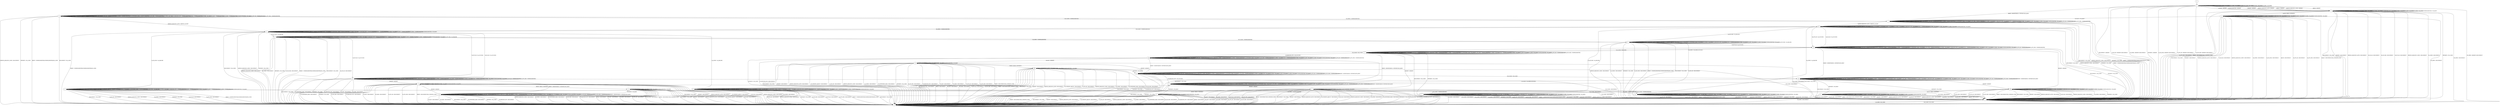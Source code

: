 digraph "" {
	graph ["Incoming time"=0.43311238288879395,
		"Outgoing time"=0.5642766952514648,
		Output="{'States': 32, 'Transitions': 683, 'Filename': '../results/ssh/OpenSSH-OpenSSH-cvc4-5.dot'}",
		Reference="{'States': 32, 'Transitions': 683, 'Filename': '../subjects/ssh/OpenSSH.dot'}",
		Solver=cvc4,
		Updated="{'States': 32, 'Transitions': 683, 'Filename': '../subjects/ssh/OpenSSH.dot'}",
		"f-measure"=1.0,
		precision=1.0,
		recall=1.0
	];
	a -> a	[key=0,
		label="DEBUG / NO_RESP"];
	a -> a	[key=1,
		label="CH_OPEN / CH_MAX"];
	a -> a	[key=2,
		label="IGNORE / NO_RESP"];
	a -> a	[key=3,
		label="UNIMPLEMENTED / NO_RESP"];
	a -> k	[key=0,
		label="CH_CLOSE / DISCONNECT"];
	a -> s	[key=0,
		label="KEX30 / KEX31+NEWKEYS"];
	a -> y	[key=0,
		label="DISCONNECT / NO_CONN"];
	a -> y	[key=1,
		label="KEXINIT / DISCONNECT"];
	a -> y	[key=2,
		label="SERVICE_REQUEST_AUTH / DISCONNECT"];
	a -> y	[key=3,
		label="CH_WINDOW_ADJUST / DISCONNECT"];
	a -> y	[key=4,
		label="UA_PK_OK / DISCONNECT"];
	a -> y	[key=5,
		label="SERVICE_REQUEST_CONN / DISCONNECT"];
	a -> y	[key=6,
		label="UA_NONE / DISCONNECT"];
	a -> y	[key=7,
		label="CH_EXTENDED_DATA / DISCONNECT"];
	a -> y	[key=8,
		label="NEWKEYS / NO_CONN"];
	a -> y	[key=9,
		label="UA_PK_NOK / DISCONNECT"];
	a -> y	[key=10,
		label="CH_REQUEST_PTY / DISCONNECT"];
	a -> y	[key=11,
		label="CH_EOF / DISCONNECT"];
	a -> y	[key=12,
		label="CH_DATA / DISCONNECT"];
	a -> y	[key=13,
		label="UA_PW_OK / DISCONNECT"];
	a -> y	[key=14,
		label="UA_PW_NOK / DISCONNECT"];
	a -> y	[key=15,
		label="REKEY / DISCONNECT|NO_CONN|NO_CONN"];
	b -> a	[key=0,
		label="KEXINIT / KEXINIT"];
	b -> b	[key=0,
		label="SERVICE_REQUEST_AUTH / UNIMPLEMENTED"];
	b -> b	[key=1,
		label="CH_WINDOW_ADJUST / NO_RESP"];
	b -> b	[key=2,
		label="DEBUG / NO_RESP"];
	b -> b	[key=3,
		label="UA_PK_OK / UNIMPLEMENTED"];
	b -> b	[key=4,
		label="SERVICE_REQUEST_CONN / UNIMPLEMENTED"];
	b -> b	[key=5,
		label="UA_NONE / UNIMPLEMENTED"];
	b -> b	[key=6,
		label="UA_PK_NOK / UNIMPLEMENTED"];
	b -> b	[key=7,
		label="CH_OPEN / CH_MAX"];
	b -> b	[key=8,
		label="KEX30 / UNIMPLEMENTED"];
	b -> b	[key=9,
		label="IGNORE / NO_RESP"];
	b -> b	[key=10,
		label="UNIMPLEMENTED / NO_RESP"];
	b -> b	[key=11,
		label="UA_PW_OK / UNIMPLEMENTED"];
	b -> b	[key=12,
		label="UA_PW_NOK / UNIMPLEMENTED"];
	b -> k	[key=0,
		label="CH_CLOSE / DISCONNECT"];
	b -> y	[key=0,
		label="DISCONNECT / NO_CONN"];
	b -> y	[key=1,
		label="CH_EXTENDED_DATA / DISCONNECT"];
	b -> y	[key=2,
		label="NEWKEYS / NO_CONN"];
	b -> y	[key=3,
		label="CH_REQUEST_PTY / DISCONNECT"];
	b -> y	[key=4,
		label="CH_EOF / DISCONNECT"];
	b -> y	[key=5,
		label="CH_DATA / DISCONNECT"];
	b -> cc	[key=0,
		label="REKEY / KEXINIT|KEX31+NEWKEYS|NO_RESP"];
	c -> c	[key=0,
		label="SERVICE_REQUEST_AUTH / UNIMPLEMENTED"];
	c -> c	[key=1,
		label="CH_WINDOW_ADJUST / NO_RESP"];
	c -> c	[key=2,
		label="DEBUG / NO_RESP"];
	c -> c	[key=3,
		label="UA_PK_OK / UNIMPLEMENTED"];
	c -> c	[key=4,
		label="SERVICE_REQUEST_CONN / UNIMPLEMENTED"];
	c -> c	[key=5,
		label="UA_NONE / UNIMPLEMENTED"];
	c -> c	[key=6,
		label="CH_EXTENDED_DATA / NO_RESP"];
	c -> c	[key=7,
		label="UA_PK_NOK / UNIMPLEMENTED"];
	c -> c	[key=8,
		label="CH_OPEN / CH_MAX"];
	c -> c	[key=9,
		label="KEX30 / UNIMPLEMENTED"];
	c -> c	[key=10,
		label="IGNORE / NO_RESP"];
	c -> c	[key=11,
		label="CH_EOF / NO_RESP"];
	c -> c	[key=12,
		label="CH_DATA / NO_RESP"];
	c -> c	[key=13,
		label="UNIMPLEMENTED / NO_RESP"];
	c -> c	[key=14,
		label="UA_PW_OK / UNIMPLEMENTED"];
	c -> c	[key=15,
		label="UA_PW_NOK / UNIMPLEMENTED"];
	c -> d	[key=0,
		label="CH_CLOSE / CH_CLOSE"];
	c -> g	[key=0,
		label="KEXINIT / KEXINIT"];
	c -> t	[key=0,
		label="REKEY / KEXINIT|KEX31+NEWKEYS|NO_RESP"];
	c -> y	[key=0,
		label="DISCONNECT / NO_CONN"];
	c -> y	[key=1,
		label="NEWKEYS / NO_CONN"];
	c -> aa	[key=0,
		label="CH_REQUEST_PTY / CH_SUCCESS"];
	d -> c	[key=0,
		label="CH_OPEN / CH_OPEN_SUCCESS"];
	d -> d	[key=0,
		label="SERVICE_REQUEST_AUTH / UNIMPLEMENTED"];
	d -> d	[key=1,
		label="CH_WINDOW_ADJUST / CH_NONE"];
	d -> d	[key=2,
		label="DEBUG / NO_RESP"];
	d -> d	[key=3,
		label="UA_PK_OK / UNIMPLEMENTED"];
	d -> d	[key=4,
		label="SERVICE_REQUEST_CONN / UNIMPLEMENTED"];
	d -> d	[key=5,
		label="UA_NONE / UNIMPLEMENTED"];
	d -> d	[key=6,
		label="CH_EXTENDED_DATA / CH_NONE"];
	d -> d	[key=7,
		label="UA_PK_NOK / UNIMPLEMENTED"];
	d -> d	[key=8,
		label="CH_CLOSE / CH_NONE"];
	d -> d	[key=9,
		label="CH_REQUEST_PTY / CH_NONE"];
	d -> d	[key=10,
		label="KEX30 / UNIMPLEMENTED"];
	d -> d	[key=11,
		label="IGNORE / NO_RESP"];
	d -> d	[key=12,
		label="CH_EOF / CH_NONE"];
	d -> d	[key=13,
		label="CH_DATA / CH_NONE"];
	d -> d	[key=14,
		label="UNIMPLEMENTED / NO_RESP"];
	d -> d	[key=15,
		label="UA_PW_OK / UNIMPLEMENTED"];
	d -> d	[key=16,
		label="UA_PW_NOK / UNIMPLEMENTED"];
	d -> k	[key=0,
		label="DISCONNECT / NO_CONN"];
	d -> k	[key=1,
		label="NEWKEYS / NO_CONN"];
	d -> m	[key=0,
		label="REKEY / KEXINIT|KEX31+NEWKEYS|NO_RESP"];
	d -> dd	[key=0,
		label="KEXINIT / KEXINIT"];
	e -> e	[key=0,
		label="CH_WINDOW_ADJUST / CH_NONE"];
	e -> e	[key=1,
		label="DEBUG / NO_RESP"];
	e -> e	[key=2,
		label="CH_EXTENDED_DATA / CH_NONE"];
	e -> e	[key=3,
		label="CH_CLOSE / CH_NONE"];
	e -> e	[key=4,
		label="CH_REQUEST_PTY / CH_NONE"];
	e -> e	[key=5,
		label="IGNORE / NO_RESP"];
	e -> e	[key=6,
		label="CH_EOF / CH_NONE"];
	e -> e	[key=7,
		label="CH_DATA / CH_NONE"];
	e -> e	[key=8,
		label="UNIMPLEMENTED / NO_RESP"];
	e -> j	[key=0,
		label="KEX30 / KEX31+NEWKEYS"];
	e -> k	[key=0,
		label="DISCONNECT / NO_CONN"];
	e -> k	[key=1,
		label="KEXINIT / DISCONNECT"];
	e -> k	[key=2,
		label="SERVICE_REQUEST_AUTH / DISCONNECT"];
	e -> k	[key=3,
		label="UA_PK_OK / DISCONNECT"];
	e -> k	[key=4,
		label="SERVICE_REQUEST_CONN / DISCONNECT"];
	e -> k	[key=5,
		label="UA_NONE / DISCONNECT"];
	e -> k	[key=6,
		label="NEWKEYS / NO_CONN"];
	e -> k	[key=7,
		label="UA_PK_NOK / DISCONNECT"];
	e -> k	[key=8,
		label="UA_PW_OK / DISCONNECT"];
	e -> k	[key=9,
		label="UA_PW_NOK / DISCONNECT"];
	e -> k	[key=10,
		label="REKEY / DISCONNECT|NO_CONN|NO_CONN"];
	e -> y	[key=0,
		label="CH_OPEN / DISCONNECT"];
	f -> e	[key=0,
		label="KEXINIT / KEXINIT"];
	f -> e	[key=1,
		label="SERVICE_REQUEST_AUTH / KEXINIT"];
	f -> e	[key=2,
		label="DEBUG / KEXINIT"];
	f -> e	[key=3,
		label="SERVICE_REQUEST_CONN / KEXINIT"];
	f -> e	[key=4,
		label="KEX30 / KEXINIT"];
	f -> e	[key=5,
		label="IGNORE / KEXINIT"];
	f -> e	[key=6,
		label="UNIMPLEMENTED / KEXINIT"];
	f -> f	[key=0,
		label="CH_WINDOW_ADJUST / CH_NONE"];
	f -> f	[key=1,
		label="CH_EXTENDED_DATA / CH_NONE"];
	f -> f	[key=2,
		label="CH_CLOSE / CH_NONE"];
	f -> f	[key=3,
		label="CH_REQUEST_PTY / CH_NONE"];
	f -> f	[key=4,
		label="CH_EOF / CH_NONE"];
	f -> f	[key=5,
		label="CH_DATA / CH_NONE"];
	f -> i	[key=0,
		label="REKEY / KEXINIT|KEX31+NEWKEYS|NO_RESP"];
	f -> k	[key=0,
		label="DISCONNECT / KEXINIT"];
	f -> k	[key=1,
		label="UA_PK_OK / KEXINIT+DISCONNECT"];
	f -> k	[key=2,
		label="UA_NONE / KEXINIT+DISCONNECT"];
	f -> k	[key=3,
		label="NEWKEYS / KEXINIT"];
	f -> k	[key=4,
		label="UA_PK_NOK / KEXINIT+DISCONNECT"];
	f -> k	[key=5,
		label="UA_PW_OK / KEXINIT+DISCONNECT"];
	f -> k	[key=6,
		label="UA_PW_NOK / KEXINIT+DISCONNECT"];
	f -> y	[key=0,
		label="CH_OPEN / KEXINIT+DISCONNECT"];
	g -> g	[key=0,
		label="DEBUG / NO_RESP"];
	g -> g	[key=1,
		label="CH_OPEN / CH_MAX"];
	g -> g	[key=2,
		label="IGNORE / NO_RESP"];
	g -> g	[key=3,
		label="UNIMPLEMENTED / NO_RESP"];
	g -> k	[key=0,
		label="CH_CLOSE / DISCONNECT"];
	g -> u	[key=0,
		label="KEX30 / KEX31+NEWKEYS"];
	g -> y	[key=0,
		label="DISCONNECT / NO_CONN"];
	g -> y	[key=1,
		label="KEXINIT / DISCONNECT"];
	g -> y	[key=2,
		label="SERVICE_REQUEST_AUTH / DISCONNECT"];
	g -> y	[key=3,
		label="CH_WINDOW_ADJUST / DISCONNECT"];
	g -> y	[key=4,
		label="UA_PK_OK / DISCONNECT"];
	g -> y	[key=5,
		label="SERVICE_REQUEST_CONN / DISCONNECT"];
	g -> y	[key=6,
		label="UA_NONE / DISCONNECT"];
	g -> y	[key=7,
		label="CH_EXTENDED_DATA / DISCONNECT"];
	g -> y	[key=8,
		label="NEWKEYS / NO_CONN"];
	g -> y	[key=9,
		label="UA_PK_NOK / DISCONNECT"];
	g -> y	[key=10,
		label="CH_REQUEST_PTY / DISCONNECT"];
	g -> y	[key=11,
		label="CH_EOF / DISCONNECT"];
	g -> y	[key=12,
		label="CH_DATA / DISCONNECT"];
	g -> y	[key=13,
		label="UA_PW_OK / DISCONNECT"];
	g -> y	[key=14,
		label="UA_PW_NOK / DISCONNECT"];
	g -> y	[key=15,
		label="REKEY / DISCONNECT|NO_CONN|NO_CONN"];
	h -> d	[key=0,
		label="UA_PW_OK / UA_SUCCESS"];
	h -> h	[key=0,
		label="KEXINIT / UNIMPLEMENTED"];
	h -> h	[key=1,
		label="SERVICE_REQUEST_AUTH / SERVICE_ACCEPT"];
	h -> h	[key=2,
		label="CH_WINDOW_ADJUST / CH_NONE"];
	h -> h	[key=3,
		label="DEBUG / NO_RESP"];
	h -> h	[key=4,
		label="CH_EXTENDED_DATA / CH_NONE"];
	h -> h	[key=5,
		label="CH_CLOSE / CH_NONE"];
	h -> h	[key=6,
		label="CH_REQUEST_PTY / CH_NONE"];
	h -> h	[key=7,
		label="KEX30 / UNIMPLEMENTED"];
	h -> h	[key=8,
		label="IGNORE / NO_RESP"];
	h -> h	[key=9,
		label="CH_EOF / CH_NONE"];
	h -> h	[key=10,
		label="CH_DATA / CH_NONE"];
	h -> h	[key=11,
		label="UNIMPLEMENTED / NO_RESP"];
	h -> h	[key=12,
		label="UA_PW_NOK / UA_FAILURE"];
	h -> k	[key=0,
		label="DISCONNECT / NO_CONN"];
	h -> k	[key=1,
		label="UA_PK_OK / DISCONNECT"];
	h -> k	[key=2,
		label="SERVICE_REQUEST_CONN / DISCONNECT"];
	h -> k	[key=3,
		label="UA_NONE / DISCONNECT"];
	h -> k	[key=4,
		label="NEWKEYS / NO_CONN"];
	h -> k	[key=5,
		label="UA_PK_NOK / DISCONNECT"];
	h -> k	[key=6,
		label="REKEY / UNIMPLEMENTED|UNIMPLEMENTED|NO_CONN"];
	h -> l	[key=0,
		label="CH_OPEN / UNIMPLEMENTED"];
	i -> i	[key=0,
		label="KEXINIT / UNIMPLEMENTED"];
	i -> i	[key=1,
		label="CH_WINDOW_ADJUST / CH_NONE"];
	i -> i	[key=2,
		label="DEBUG / NO_RESP"];
	i -> i	[key=3,
		label="UA_PK_OK / UNIMPLEMENTED"];
	i -> i	[key=4,
		label="UA_NONE / UNIMPLEMENTED"];
	i -> i	[key=5,
		label="CH_EXTENDED_DATA / CH_NONE"];
	i -> i	[key=6,
		label="UA_PK_NOK / UNIMPLEMENTED"];
	i -> i	[key=7,
		label="CH_CLOSE / CH_NONE"];
	i -> i	[key=8,
		label="CH_REQUEST_PTY / CH_NONE"];
	i -> i	[key=9,
		label="KEX30 / UNIMPLEMENTED"];
	i -> i	[key=10,
		label="IGNORE / NO_RESP"];
	i -> i	[key=11,
		label="CH_EOF / CH_NONE"];
	i -> i	[key=12,
		label="CH_DATA / CH_NONE"];
	i -> i	[key=13,
		label="UNIMPLEMENTED / NO_RESP"];
	i -> i	[key=14,
		label="UA_PW_OK / UNIMPLEMENTED"];
	i -> i	[key=15,
		label="UA_PW_NOK / UNIMPLEMENTED"];
	i -> k	[key=0,
		label="DISCONNECT / NO_CONN"];
	i -> k	[key=1,
		label="SERVICE_REQUEST_CONN / DISCONNECT"];
	i -> k	[key=2,
		label="NEWKEYS / NO_CONN"];
	i -> k	[key=3,
		label="REKEY / UNIMPLEMENTED|UNIMPLEMENTED|NO_CONN"];
	i -> n	[key=0,
		label="CH_OPEN / UNIMPLEMENTED"];
	i -> ee	[key=0,
		label="SERVICE_REQUEST_AUTH / SERVICE_ACCEPT"];
	j -> i	[key=0,
		label="NEWKEYS / NO_RESP"];
	j -> j	[key=0,
		label="CH_WINDOW_ADJUST / CH_NONE"];
	j -> j	[key=1,
		label="DEBUG / NO_RESP"];
	j -> j	[key=2,
		label="CH_EXTENDED_DATA / CH_NONE"];
	j -> j	[key=3,
		label="CH_CLOSE / CH_NONE"];
	j -> j	[key=4,
		label="CH_REQUEST_PTY / CH_NONE"];
	j -> j	[key=5,
		label="IGNORE / NO_RESP"];
	j -> j	[key=6,
		label="CH_EOF / CH_NONE"];
	j -> j	[key=7,
		label="CH_DATA / CH_NONE"];
	j -> j	[key=8,
		label="UNIMPLEMENTED / NO_RESP"];
	j -> k	[key=0,
		label="DISCONNECT / NO_CONN"];
	j -> k	[key=1,
		label="KEXINIT / DISCONNECT"];
	j -> k	[key=2,
		label="SERVICE_REQUEST_AUTH / DISCONNECT"];
	j -> k	[key=3,
		label="UA_PK_OK / DISCONNECT"];
	j -> k	[key=4,
		label="SERVICE_REQUEST_CONN / DISCONNECT"];
	j -> k	[key=5,
		label="UA_NONE / DISCONNECT"];
	j -> k	[key=6,
		label="UA_PK_NOK / DISCONNECT"];
	j -> k	[key=7,
		label="KEX30 / DISCONNECT"];
	j -> k	[key=8,
		label="UA_PW_OK / DISCONNECT"];
	j -> k	[key=9,
		label="UA_PW_NOK / DISCONNECT"];
	j -> k	[key=10,
		label="REKEY / DISCONNECT|NO_CONN|NO_CONN"];
	j -> y	[key=0,
		label="CH_OPEN / DISCONNECT"];
	k -> k	[key=0,
		label="DISCONNECT / NO_CONN"];
	k -> k	[key=1,
		label="KEXINIT / NO_CONN"];
	k -> k	[key=2,
		label="SERVICE_REQUEST_AUTH / NO_CONN"];
	k -> k	[key=3,
		label="CH_WINDOW_ADJUST / CH_NONE"];
	k -> k	[key=4,
		label="DEBUG / NO_CONN"];
	k -> k	[key=5,
		label="UA_PK_OK / NO_CONN"];
	k -> k	[key=6,
		label="SERVICE_REQUEST_CONN / NO_CONN"];
	k -> k	[key=7,
		label="UA_NONE / NO_CONN"];
	k -> k	[key=8,
		label="CH_EXTENDED_DATA / CH_NONE"];
	k -> k	[key=9,
		label="NEWKEYS / NO_CONN"];
	k -> k	[key=10,
		label="UA_PK_NOK / NO_CONN"];
	k -> k	[key=11,
		label="CH_CLOSE / CH_NONE"];
	k -> k	[key=12,
		label="CH_REQUEST_PTY / CH_NONE"];
	k -> k	[key=13,
		label="KEX30 / NO_CONN"];
	k -> k	[key=14,
		label="IGNORE / NO_CONN"];
	k -> k	[key=15,
		label="CH_EOF / CH_NONE"];
	k -> k	[key=16,
		label="CH_DATA / CH_NONE"];
	k -> k	[key=17,
		label="UNIMPLEMENTED / NO_CONN"];
	k -> k	[key=18,
		label="UA_PW_OK / NO_CONN"];
	k -> k	[key=19,
		label="UA_PW_NOK / NO_CONN"];
	k -> k	[key=20,
		label="REKEY / NO_CONN|NO_CONN|NO_CONN"];
	k -> y	[key=0,
		label="CH_OPEN / NO_CONN"];
	l -> b	[key=0,
		label="UA_PW_OK / UA_SUCCESS"];
	l -> h	[key=0,
		label="CH_CLOSE / UNIMPLEMENTED"];
	l -> l	[key=0,
		label="KEXINIT / UNIMPLEMENTED"];
	l -> l	[key=1,
		label="SERVICE_REQUEST_AUTH / SERVICE_ACCEPT"];
	l -> l	[key=2,
		label="CH_WINDOW_ADJUST / UNIMPLEMENTED"];
	l -> l	[key=3,
		label="DEBUG / NO_RESP"];
	l -> l	[key=4,
		label="CH_EXTENDED_DATA / UNIMPLEMENTED"];
	l -> l	[key=5,
		label="CH_OPEN / CH_MAX"];
	l -> l	[key=6,
		label="CH_REQUEST_PTY / UNIMPLEMENTED"];
	l -> l	[key=7,
		label="KEX30 / UNIMPLEMENTED"];
	l -> l	[key=8,
		label="IGNORE / NO_RESP"];
	l -> l	[key=9,
		label="CH_EOF / UNIMPLEMENTED"];
	l -> l	[key=10,
		label="CH_DATA / UNIMPLEMENTED"];
	l -> l	[key=11,
		label="UNIMPLEMENTED / NO_RESP"];
	l -> l	[key=12,
		label="UA_PW_NOK / UA_FAILURE"];
	l -> y	[key=0,
		label="DISCONNECT / NO_CONN"];
	l -> y	[key=1,
		label="UA_PK_OK / DISCONNECT"];
	l -> y	[key=2,
		label="SERVICE_REQUEST_CONN / DISCONNECT"];
	l -> y	[key=3,
		label="UA_NONE / DISCONNECT"];
	l -> y	[key=4,
		label="NEWKEYS / NO_CONN"];
	l -> y	[key=5,
		label="UA_PK_NOK / DISCONNECT"];
	l -> y	[key=6,
		label="REKEY / UNIMPLEMENTED|UNIMPLEMENTED|NO_CONN"];
	m -> k	[key=0,
		label="DISCONNECT / NO_CONN"];
	m -> k	[key=1,
		label="NEWKEYS / NO_CONN"];
	m -> m	[key=0,
		label="SERVICE_REQUEST_AUTH / NO_RESP"];
	m -> m	[key=1,
		label="CH_WINDOW_ADJUST / CH_NONE"];
	m -> m	[key=2,
		label="DEBUG / NO_RESP"];
	m -> m	[key=3,
		label="UA_PK_OK / UNIMPLEMENTED"];
	m -> m	[key=4,
		label="SERVICE_REQUEST_CONN / NO_RESP"];
	m -> m	[key=5,
		label="UA_NONE / UNIMPLEMENTED"];
	m -> m	[key=6,
		label="CH_EXTENDED_DATA / CH_NONE"];
	m -> m	[key=7,
		label="UA_PK_NOK / UNIMPLEMENTED"];
	m -> m	[key=8,
		label="CH_CLOSE / CH_NONE"];
	m -> m	[key=9,
		label="CH_REQUEST_PTY / CH_NONE"];
	m -> m	[key=10,
		label="KEX30 / NO_RESP"];
	m -> m	[key=11,
		label="IGNORE / NO_RESP"];
	m -> m	[key=12,
		label="CH_EOF / CH_NONE"];
	m -> m	[key=13,
		label="CH_DATA / CH_NONE"];
	m -> m	[key=14,
		label="UNIMPLEMENTED / NO_RESP"];
	m -> m	[key=15,
		label="UA_PW_OK / UNIMPLEMENTED"];
	m -> m	[key=16,
		label="UA_PW_NOK / UNIMPLEMENTED"];
	m -> m	[key=17,
		label="REKEY / KEXINIT|KEX31+NEWKEYS|NO_RESP"];
	m -> t	[key=0,
		label="CH_OPEN / CH_OPEN_SUCCESS"];
	m -> dd	[key=0,
		label="KEXINIT / KEXINIT"];
	n -> i	[key=0,
		label="CH_CLOSE / UNIMPLEMENTED"];
	n -> n	[key=0,
		label="KEXINIT / UNIMPLEMENTED"];
	n -> n	[key=1,
		label="CH_WINDOW_ADJUST / UNIMPLEMENTED"];
	n -> n	[key=2,
		label="DEBUG / NO_RESP"];
	n -> n	[key=3,
		label="UA_PK_OK / UNIMPLEMENTED"];
	n -> n	[key=4,
		label="UA_NONE / UNIMPLEMENTED"];
	n -> n	[key=5,
		label="CH_EXTENDED_DATA / UNIMPLEMENTED"];
	n -> n	[key=6,
		label="UA_PK_NOK / UNIMPLEMENTED"];
	n -> n	[key=7,
		label="CH_OPEN / CH_MAX"];
	n -> n	[key=8,
		label="CH_REQUEST_PTY / UNIMPLEMENTED"];
	n -> n	[key=9,
		label="KEX30 / UNIMPLEMENTED"];
	n -> n	[key=10,
		label="IGNORE / NO_RESP"];
	n -> n	[key=11,
		label="CH_EOF / UNIMPLEMENTED"];
	n -> n	[key=12,
		label="CH_DATA / UNIMPLEMENTED"];
	n -> n	[key=13,
		label="UNIMPLEMENTED / NO_RESP"];
	n -> n	[key=14,
		label="UA_PW_OK / UNIMPLEMENTED"];
	n -> n	[key=15,
		label="UA_PW_NOK / UNIMPLEMENTED"];
	n -> v	[key=0,
		label="SERVICE_REQUEST_AUTH / SERVICE_ACCEPT"];
	n -> y	[key=0,
		label="DISCONNECT / NO_CONN"];
	n -> y	[key=1,
		label="SERVICE_REQUEST_CONN / DISCONNECT"];
	n -> y	[key=2,
		label="NEWKEYS / NO_CONN"];
	n -> y	[key=3,
		label="REKEY / UNIMPLEMENTED|UNIMPLEMENTED|NO_CONN"];
	o -> k	[key=0,
		label="DISCONNECT / NO_CONN"];
	o -> k	[key=1,
		label="KEXINIT / DISCONNECT"];
	o -> k	[key=2,
		label="SERVICE_REQUEST_AUTH / DISCONNECT"];
	o -> k	[key=3,
		label="UA_PK_OK / DISCONNECT"];
	o -> k	[key=4,
		label="SERVICE_REQUEST_CONN / DISCONNECT"];
	o -> k	[key=5,
		label="UA_NONE / DISCONNECT"];
	o -> k	[key=6,
		label="UA_PK_NOK / DISCONNECT"];
	o -> k	[key=7,
		label="KEX30 / DISCONNECT"];
	o -> k	[key=8,
		label="UA_PW_OK / DISCONNECT"];
	o -> k	[key=9,
		label="UA_PW_NOK / DISCONNECT"];
	o -> k	[key=10,
		label="REKEY / DISCONNECT|NO_CONN|NO_CONN"];
	o -> m	[key=0,
		label="NEWKEYS / NO_RESP"];
	o -> o	[key=0,
		label="CH_WINDOW_ADJUST / CH_NONE"];
	o -> o	[key=1,
		label="DEBUG / NO_RESP"];
	o -> o	[key=2,
		label="CH_EXTENDED_DATA / CH_NONE"];
	o -> o	[key=3,
		label="CH_CLOSE / CH_NONE"];
	o -> o	[key=4,
		label="CH_REQUEST_PTY / CH_NONE"];
	o -> o	[key=5,
		label="IGNORE / NO_RESP"];
	o -> o	[key=6,
		label="CH_EOF / CH_NONE"];
	o -> o	[key=7,
		label="CH_DATA / CH_NONE"];
	o -> o	[key=8,
		label="UNIMPLEMENTED / NO_RESP"];
	o -> y	[key=0,
		label="CH_OPEN / DISCONNECT"];
	p -> k	[key=0,
		label="DISCONNECT / NO_CONN"];
	p -> k	[key=1,
		label="UA_PK_OK / DISCONNECT"];
	p -> k	[key=2,
		label="SERVICE_REQUEST_CONN / DISCONNECT"];
	p -> k	[key=3,
		label="NEWKEYS / NO_CONN"];
	p -> k	[key=4,
		label="UA_PK_NOK / DISCONNECT"];
	p -> k	[key=5,
		label="UA_PW_OK / DISCONNECT"];
	p -> k	[key=6,
		label="UA_PW_NOK / DISCONNECT"];
	p -> k	[key=7,
		label="REKEY / UNIMPLEMENTED|UNIMPLEMENTED|NO_CONN"];
	p -> p	[key=0,
		label="KEXINIT / UNIMPLEMENTED"];
	p -> p	[key=1,
		label="SERVICE_REQUEST_AUTH / SERVICE_ACCEPT"];
	p -> p	[key=2,
		label="CH_WINDOW_ADJUST / CH_NONE"];
	p -> p	[key=3,
		label="DEBUG / NO_RESP"];
	p -> p	[key=4,
		label="UA_NONE / UA_FAILURE"];
	p -> p	[key=5,
		label="CH_EXTENDED_DATA / CH_NONE"];
	p -> p	[key=6,
		label="CH_CLOSE / CH_NONE"];
	p -> p	[key=7,
		label="CH_REQUEST_PTY / CH_NONE"];
	p -> p	[key=8,
		label="KEX30 / UNIMPLEMENTED"];
	p -> p	[key=9,
		label="IGNORE / NO_RESP"];
	p -> p	[key=10,
		label="CH_EOF / CH_NONE"];
	p -> p	[key=11,
		label="CH_DATA / CH_NONE"];
	p -> p	[key=12,
		label="UNIMPLEMENTED / NO_RESP"];
	p -> ff	[key=0,
		label="CH_OPEN / UNIMPLEMENTED"];
	q -> m	[key=0,
		label="CH_CLOSE / CH_CLOSE"];
	q -> q	[key=0,
		label="SERVICE_REQUEST_AUTH / NO_RESP"];
	q -> q	[key=1,
		label="CH_WINDOW_ADJUST / NO_RESP"];
	q -> q	[key=2,
		label="DEBUG / NO_RESP"];
	q -> q	[key=3,
		label="UA_PK_OK / UNIMPLEMENTED"];
	q -> q	[key=4,
		label="SERVICE_REQUEST_CONN / NO_RESP"];
	q -> q	[key=5,
		label="UA_NONE / UNIMPLEMENTED"];
	q -> q	[key=6,
		label="CH_EXTENDED_DATA / NO_RESP"];
	q -> q	[key=7,
		label="UA_PK_NOK / UNIMPLEMENTED"];
	q -> q	[key=8,
		label="CH_OPEN / CH_MAX"];
	q -> q	[key=9,
		label="KEX30 / NO_RESP"];
	q -> q	[key=10,
		label="IGNORE / NO_RESP"];
	q -> q	[key=11,
		label="CH_EOF / NO_RESP"];
	q -> q	[key=12,
		label="CH_DATA / NO_RESP"];
	q -> q	[key=13,
		label="UNIMPLEMENTED / NO_RESP"];
	q -> q	[key=14,
		label="UA_PW_OK / UNIMPLEMENTED"];
	q -> q	[key=15,
		label="UA_PW_NOK / UNIMPLEMENTED"];
	q -> q	[key=16,
		label="REKEY / KEXINIT|KEX31+NEWKEYS|NO_RESP"];
	q -> w	[key=0,
		label="KEXINIT / KEXINIT"];
	q -> y	[key=0,
		label="DISCONNECT / NO_CONN"];
	q -> y	[key=1,
		label="NEWKEYS / NO_CONN"];
	q -> y	[key=2,
		label="CH_REQUEST_PTY / DISCONNECT"];
	r -> r	[key=0,
		label="KEXINIT / UNIMPLEMENTED"];
	r -> r	[key=1,
		label="SERVICE_REQUEST_AUTH / SERVICE_ACCEPT"];
	r -> r	[key=2,
		label="CH_WINDOW_ADJUST / UNIMPLEMENTED"];
	r -> r	[key=3,
		label="DEBUG / NO_RESP"];
	r -> r	[key=4,
		label="CH_EXTENDED_DATA / UNIMPLEMENTED"];
	r -> r	[key=5,
		label="UA_PK_NOK / UA_FAILURE"];
	r -> r	[key=6,
		label="CH_OPEN / CH_MAX"];
	r -> r	[key=7,
		label="CH_REQUEST_PTY / UNIMPLEMENTED"];
	r -> r	[key=8,
		label="KEX30 / UNIMPLEMENTED"];
	r -> r	[key=9,
		label="IGNORE / NO_RESP"];
	r -> r	[key=10,
		label="CH_EOF / UNIMPLEMENTED"];
	r -> r	[key=11,
		label="CH_DATA / UNIMPLEMENTED"];
	r -> r	[key=12,
		label="UNIMPLEMENTED / NO_RESP"];
	r -> y	[key=0,
		label="DISCONNECT / NO_CONN"];
	r -> y	[key=1,
		label="UA_PK_OK / DISCONNECT"];
	r -> y	[key=2,
		label="SERVICE_REQUEST_CONN / DISCONNECT"];
	r -> y	[key=3,
		label="UA_NONE / DISCONNECT"];
	r -> y	[key=4,
		label="NEWKEYS / NO_CONN"];
	r -> y	[key=5,
		label="UA_PW_OK / DISCONNECT"];
	r -> y	[key=6,
		label="UA_PW_NOK / DISCONNECT"];
	r -> y	[key=7,
		label="REKEY / UNIMPLEMENTED|UNIMPLEMENTED|NO_CONN"];
	r -> z	[key=0,
		label="CH_CLOSE / UNIMPLEMENTED"];
	s -> k	[key=0,
		label="CH_CLOSE / DISCONNECT"];
	s -> s	[key=0,
		label="DEBUG / NO_RESP"];
	s -> s	[key=1,
		label="CH_OPEN / CH_MAX"];
	s -> s	[key=2,
		label="IGNORE / NO_RESP"];
	s -> s	[key=3,
		label="UNIMPLEMENTED / NO_RESP"];
	s -> y	[key=0,
		label="DISCONNECT / NO_CONN"];
	s -> y	[key=1,
		label="KEXINIT / DISCONNECT"];
	s -> y	[key=2,
		label="SERVICE_REQUEST_AUTH / DISCONNECT"];
	s -> y	[key=3,
		label="CH_WINDOW_ADJUST / DISCONNECT"];
	s -> y	[key=4,
		label="UA_PK_OK / DISCONNECT"];
	s -> y	[key=5,
		label="SERVICE_REQUEST_CONN / DISCONNECT"];
	s -> y	[key=6,
		label="UA_NONE / DISCONNECT"];
	s -> y	[key=7,
		label="CH_EXTENDED_DATA / DISCONNECT"];
	s -> y	[key=8,
		label="UA_PK_NOK / DISCONNECT"];
	s -> y	[key=9,
		label="CH_REQUEST_PTY / DISCONNECT"];
	s -> y	[key=10,
		label="KEX30 / DISCONNECT"];
	s -> y	[key=11,
		label="CH_EOF / DISCONNECT"];
	s -> y	[key=12,
		label="CH_DATA / DISCONNECT"];
	s -> y	[key=13,
		label="UA_PW_OK / DISCONNECT"];
	s -> y	[key=14,
		label="UA_PW_NOK / DISCONNECT"];
	s -> y	[key=15,
		label="REKEY / DISCONNECT|NO_CONN|NO_CONN"];
	s -> cc	[key=0,
		label="NEWKEYS / NO_RESP"];
	t -> g	[key=0,
		label="KEXINIT / KEXINIT"];
	t -> m	[key=0,
		label="CH_CLOSE / CH_CLOSE"];
	t -> q	[key=0,
		label="CH_REQUEST_PTY / CH_SUCCESS"];
	t -> t	[key=0,
		label="SERVICE_REQUEST_AUTH / NO_RESP"];
	t -> t	[key=1,
		label="CH_WINDOW_ADJUST / NO_RESP"];
	t -> t	[key=2,
		label="DEBUG / NO_RESP"];
	t -> t	[key=3,
		label="UA_PK_OK / UNIMPLEMENTED"];
	t -> t	[key=4,
		label="SERVICE_REQUEST_CONN / NO_RESP"];
	t -> t	[key=5,
		label="UA_NONE / UNIMPLEMENTED"];
	t -> t	[key=6,
		label="CH_EXTENDED_DATA / NO_RESP"];
	t -> t	[key=7,
		label="UA_PK_NOK / UNIMPLEMENTED"];
	t -> t	[key=8,
		label="CH_OPEN / CH_MAX"];
	t -> t	[key=9,
		label="KEX30 / NO_RESP"];
	t -> t	[key=10,
		label="IGNORE / NO_RESP"];
	t -> t	[key=11,
		label="CH_EOF / NO_RESP"];
	t -> t	[key=12,
		label="CH_DATA / NO_RESP"];
	t -> t	[key=13,
		label="UNIMPLEMENTED / NO_RESP"];
	t -> t	[key=14,
		label="UA_PW_OK / UNIMPLEMENTED"];
	t -> t	[key=15,
		label="UA_PW_NOK / UNIMPLEMENTED"];
	t -> t	[key=16,
		label="REKEY / KEXINIT|KEX31+NEWKEYS|NO_RESP"];
	t -> y	[key=0,
		label="DISCONNECT / NO_CONN"];
	t -> y	[key=1,
		label="NEWKEYS / NO_CONN"];
	u -> k	[key=0,
		label="CH_CLOSE / DISCONNECT"];
	u -> t	[key=0,
		label="NEWKEYS / NO_RESP"];
	u -> u	[key=0,
		label="DEBUG / NO_RESP"];
	u -> u	[key=1,
		label="CH_OPEN / CH_MAX"];
	u -> u	[key=2,
		label="IGNORE / NO_RESP"];
	u -> u	[key=3,
		label="UNIMPLEMENTED / NO_RESP"];
	u -> y	[key=0,
		label="DISCONNECT / NO_CONN"];
	u -> y	[key=1,
		label="KEXINIT / DISCONNECT"];
	u -> y	[key=2,
		label="SERVICE_REQUEST_AUTH / DISCONNECT"];
	u -> y	[key=3,
		label="CH_WINDOW_ADJUST / DISCONNECT"];
	u -> y	[key=4,
		label="UA_PK_OK / DISCONNECT"];
	u -> y	[key=5,
		label="SERVICE_REQUEST_CONN / DISCONNECT"];
	u -> y	[key=6,
		label="UA_NONE / DISCONNECT"];
	u -> y	[key=7,
		label="CH_EXTENDED_DATA / DISCONNECT"];
	u -> y	[key=8,
		label="UA_PK_NOK / DISCONNECT"];
	u -> y	[key=9,
		label="CH_REQUEST_PTY / DISCONNECT"];
	u -> y	[key=10,
		label="KEX30 / DISCONNECT"];
	u -> y	[key=11,
		label="CH_EOF / DISCONNECT"];
	u -> y	[key=12,
		label="CH_DATA / DISCONNECT"];
	u -> y	[key=13,
		label="UA_PW_OK / DISCONNECT"];
	u -> y	[key=14,
		label="UA_PW_NOK / DISCONNECT"];
	u -> y	[key=15,
		label="REKEY / DISCONNECT|NO_CONN|NO_CONN"];
	v -> b	[key=0,
		label="UA_PK_OK / UA_SUCCESS"];
	v -> b	[key=1,
		label="UA_PW_OK / UA_SUCCESS"];
	v -> l	[key=0,
		label="UA_PW_NOK / UA_FAILURE"];
	v -> r	[key=0,
		label="UA_PK_NOK / UA_FAILURE"];
	v -> v	[key=0,
		label="KEXINIT / UNIMPLEMENTED"];
	v -> v	[key=1,
		label="SERVICE_REQUEST_AUTH / SERVICE_ACCEPT"];
	v -> v	[key=2,
		label="CH_WINDOW_ADJUST / UNIMPLEMENTED"];
	v -> v	[key=3,
		label="DEBUG / NO_RESP"];
	v -> v	[key=4,
		label="CH_EXTENDED_DATA / UNIMPLEMENTED"];
	v -> v	[key=5,
		label="CH_OPEN / CH_MAX"];
	v -> v	[key=6,
		label="CH_REQUEST_PTY / UNIMPLEMENTED"];
	v -> v	[key=7,
		label="KEX30 / UNIMPLEMENTED"];
	v -> v	[key=8,
		label="IGNORE / NO_RESP"];
	v -> v	[key=9,
		label="CH_EOF / UNIMPLEMENTED"];
	v -> v	[key=10,
		label="CH_DATA / UNIMPLEMENTED"];
	v -> v	[key=11,
		label="UNIMPLEMENTED / NO_RESP"];
	v -> y	[key=0,
		label="DISCONNECT / NO_CONN"];
	v -> y	[key=1,
		label="SERVICE_REQUEST_CONN / DISCONNECT"];
	v -> y	[key=2,
		label="NEWKEYS / NO_CONN"];
	v -> y	[key=3,
		label="REKEY / UNIMPLEMENTED|UNIMPLEMENTED|NO_CONN"];
	v -> ee	[key=0,
		label="CH_CLOSE / UNIMPLEMENTED"];
	v -> ff	[key=0,
		label="UA_NONE / UA_FAILURE"];
	w -> k	[key=0,
		label="CH_CLOSE / DISCONNECT"];
	w -> w	[key=0,
		label="DEBUG / NO_RESP"];
	w -> w	[key=1,
		label="CH_OPEN / CH_MAX"];
	w -> w	[key=2,
		label="IGNORE / NO_RESP"];
	w -> w	[key=3,
		label="UNIMPLEMENTED / NO_RESP"];
	w -> y	[key=0,
		label="DISCONNECT / NO_CONN"];
	w -> y	[key=1,
		label="KEXINIT / DISCONNECT"];
	w -> y	[key=2,
		label="SERVICE_REQUEST_AUTH / DISCONNECT"];
	w -> y	[key=3,
		label="CH_WINDOW_ADJUST / DISCONNECT"];
	w -> y	[key=4,
		label="UA_PK_OK / DISCONNECT"];
	w -> y	[key=5,
		label="SERVICE_REQUEST_CONN / DISCONNECT"];
	w -> y	[key=6,
		label="UA_NONE / DISCONNECT"];
	w -> y	[key=7,
		label="CH_EXTENDED_DATA / DISCONNECT"];
	w -> y	[key=8,
		label="NEWKEYS / NO_CONN"];
	w -> y	[key=9,
		label="UA_PK_NOK / DISCONNECT"];
	w -> y	[key=10,
		label="CH_REQUEST_PTY / DISCONNECT"];
	w -> y	[key=11,
		label="CH_EOF / DISCONNECT"];
	w -> y	[key=12,
		label="CH_DATA / DISCONNECT"];
	w -> y	[key=13,
		label="UA_PW_OK / DISCONNECT"];
	w -> y	[key=14,
		label="UA_PW_NOK / DISCONNECT"];
	w -> y	[key=15,
		label="REKEY / DISCONNECT|NO_CONN|NO_CONN"];
	w -> bb	[key=0,
		label="KEX30 / KEX31+NEWKEYS"];
	x -> f	[key=0];
	y -> k	[key=0,
		label="CH_CLOSE / NO_CONN"];
	y -> y	[key=0,
		label="DISCONNECT / NO_CONN"];
	y -> y	[key=1,
		label="KEXINIT / NO_CONN"];
	y -> y	[key=2,
		label="SERVICE_REQUEST_AUTH / NO_CONN"];
	y -> y	[key=3,
		label="CH_WINDOW_ADJUST / NO_CONN"];
	y -> y	[key=4,
		label="DEBUG / NO_CONN"];
	y -> y	[key=5,
		label="UA_PK_OK / NO_CONN"];
	y -> y	[key=6,
		label="SERVICE_REQUEST_CONN / NO_CONN"];
	y -> y	[key=7,
		label="UA_NONE / NO_CONN"];
	y -> y	[key=8,
		label="CH_EXTENDED_DATA / NO_CONN"];
	y -> y	[key=9,
		label="NEWKEYS / NO_CONN"];
	y -> y	[key=10,
		label="UA_PK_NOK / NO_CONN"];
	y -> y	[key=11,
		label="CH_OPEN / CH_MAX"];
	y -> y	[key=12,
		label="CH_REQUEST_PTY / NO_CONN"];
	y -> y	[key=13,
		label="KEX30 / NO_CONN"];
	y -> y	[key=14,
		label="IGNORE / NO_CONN"];
	y -> y	[key=15,
		label="CH_EOF / NO_CONN"];
	y -> y	[key=16,
		label="CH_DATA / NO_CONN"];
	y -> y	[key=17,
		label="UNIMPLEMENTED / NO_CONN"];
	y -> y	[key=18,
		label="UA_PW_OK / NO_CONN"];
	y -> y	[key=19,
		label="UA_PW_NOK / NO_CONN"];
	y -> y	[key=20,
		label="REKEY / NO_CONN|NO_CONN|NO_CONN"];
	z -> k	[key=0,
		label="DISCONNECT / NO_CONN"];
	z -> k	[key=1,
		label="UA_PK_OK / DISCONNECT"];
	z -> k	[key=2,
		label="SERVICE_REQUEST_CONN / DISCONNECT"];
	z -> k	[key=3,
		label="UA_NONE / DISCONNECT"];
	z -> k	[key=4,
		label="NEWKEYS / NO_CONN"];
	z -> k	[key=5,
		label="UA_PW_OK / DISCONNECT"];
	z -> k	[key=6,
		label="UA_PW_NOK / DISCONNECT"];
	z -> k	[key=7,
		label="REKEY / UNIMPLEMENTED|UNIMPLEMENTED|NO_CONN"];
	z -> r	[key=0,
		label="CH_OPEN / UNIMPLEMENTED"];
	z -> z	[key=0,
		label="KEXINIT / UNIMPLEMENTED"];
	z -> z	[key=1,
		label="SERVICE_REQUEST_AUTH / SERVICE_ACCEPT"];
	z -> z	[key=2,
		label="CH_WINDOW_ADJUST / CH_NONE"];
	z -> z	[key=3,
		label="DEBUG / NO_RESP"];
	z -> z	[key=4,
		label="CH_EXTENDED_DATA / CH_NONE"];
	z -> z	[key=5,
		label="UA_PK_NOK / UA_FAILURE"];
	z -> z	[key=6,
		label="CH_CLOSE / CH_NONE"];
	z -> z	[key=7,
		label="CH_REQUEST_PTY / CH_NONE"];
	z -> z	[key=8,
		label="KEX30 / UNIMPLEMENTED"];
	z -> z	[key=9,
		label="IGNORE / NO_RESP"];
	z -> z	[key=10,
		label="CH_EOF / CH_NONE"];
	z -> z	[key=11,
		label="CH_DATA / CH_NONE"];
	z -> z	[key=12,
		label="UNIMPLEMENTED / NO_RESP"];
	aa -> d	[key=0,
		label="CH_CLOSE / CH_CLOSE"];
	aa -> q	[key=0,
		label="REKEY / KEXINIT|KEX31+NEWKEYS|NO_RESP"];
	aa -> w	[key=0,
		label="KEXINIT / KEXINIT"];
	aa -> y	[key=0,
		label="DISCONNECT / NO_CONN"];
	aa -> y	[key=1,
		label="NEWKEYS / NO_CONN"];
	aa -> y	[key=2,
		label="CH_REQUEST_PTY / DISCONNECT"];
	aa -> aa	[key=0,
		label="SERVICE_REQUEST_AUTH / UNIMPLEMENTED"];
	aa -> aa	[key=1,
		label="CH_WINDOW_ADJUST / NO_RESP"];
	aa -> aa	[key=2,
		label="DEBUG / NO_RESP"];
	aa -> aa	[key=3,
		label="UA_PK_OK / UNIMPLEMENTED"];
	aa -> aa	[key=4,
		label="SERVICE_REQUEST_CONN / UNIMPLEMENTED"];
	aa -> aa	[key=5,
		label="UA_NONE / UNIMPLEMENTED"];
	aa -> aa	[key=6,
		label="CH_EXTENDED_DATA / NO_RESP"];
	aa -> aa	[key=7,
		label="UA_PK_NOK / UNIMPLEMENTED"];
	aa -> aa	[key=8,
		label="CH_OPEN / CH_MAX"];
	aa -> aa	[key=9,
		label="KEX30 / UNIMPLEMENTED"];
	aa -> aa	[key=10,
		label="IGNORE / NO_RESP"];
	aa -> aa	[key=11,
		label="CH_EOF / NO_RESP"];
	aa -> aa	[key=12,
		label="CH_DATA / NO_RESP"];
	aa -> aa	[key=13,
		label="UNIMPLEMENTED / NO_RESP"];
	aa -> aa	[key=14,
		label="UA_PW_OK / UNIMPLEMENTED"];
	aa -> aa	[key=15,
		label="UA_PW_NOK / UNIMPLEMENTED"];
	bb -> k	[key=0,
		label="CH_CLOSE / DISCONNECT"];
	bb -> q	[key=0,
		label="NEWKEYS / NO_RESP"];
	bb -> y	[key=0,
		label="DISCONNECT / NO_CONN"];
	bb -> y	[key=1,
		label="KEXINIT / DISCONNECT"];
	bb -> y	[key=2,
		label="SERVICE_REQUEST_AUTH / DISCONNECT"];
	bb -> y	[key=3,
		label="CH_WINDOW_ADJUST / DISCONNECT"];
	bb -> y	[key=4,
		label="UA_PK_OK / DISCONNECT"];
	bb -> y	[key=5,
		label="SERVICE_REQUEST_CONN / DISCONNECT"];
	bb -> y	[key=6,
		label="UA_NONE / DISCONNECT"];
	bb -> y	[key=7,
		label="CH_EXTENDED_DATA / DISCONNECT"];
	bb -> y	[key=8,
		label="UA_PK_NOK / DISCONNECT"];
	bb -> y	[key=9,
		label="CH_REQUEST_PTY / DISCONNECT"];
	bb -> y	[key=10,
		label="KEX30 / DISCONNECT"];
	bb -> y	[key=11,
		label="CH_EOF / DISCONNECT"];
	bb -> y	[key=12,
		label="CH_DATA / DISCONNECT"];
	bb -> y	[key=13,
		label="UA_PW_OK / DISCONNECT"];
	bb -> y	[key=14,
		label="UA_PW_NOK / DISCONNECT"];
	bb -> y	[key=15,
		label="REKEY / DISCONNECT|NO_CONN|NO_CONN"];
	bb -> bb	[key=0,
		label="DEBUG / NO_RESP"];
	bb -> bb	[key=1,
		label="CH_OPEN / CH_MAX"];
	bb -> bb	[key=2,
		label="IGNORE / NO_RESP"];
	bb -> bb	[key=3,
		label="UNIMPLEMENTED / NO_RESP"];
	cc -> a	[key=0,
		label="KEXINIT / KEXINIT"];
	cc -> k	[key=0,
		label="CH_CLOSE / DISCONNECT"];
	cc -> y	[key=0,
		label="DISCONNECT / NO_CONN"];
	cc -> y	[key=1,
		label="CH_EXTENDED_DATA / DISCONNECT"];
	cc -> y	[key=2,
		label="NEWKEYS / NO_CONN"];
	cc -> y	[key=3,
		label="CH_REQUEST_PTY / DISCONNECT"];
	cc -> y	[key=4,
		label="CH_EOF / DISCONNECT"];
	cc -> y	[key=5,
		label="CH_DATA / DISCONNECT"];
	cc -> cc	[key=0,
		label="SERVICE_REQUEST_AUTH / NO_RESP"];
	cc -> cc	[key=1,
		label="CH_WINDOW_ADJUST / NO_RESP"];
	cc -> cc	[key=2,
		label="DEBUG / NO_RESP"];
	cc -> cc	[key=3,
		label="UA_PK_OK / UNIMPLEMENTED"];
	cc -> cc	[key=4,
		label="SERVICE_REQUEST_CONN / NO_RESP"];
	cc -> cc	[key=5,
		label="UA_NONE / UNIMPLEMENTED"];
	cc -> cc	[key=6,
		label="UA_PK_NOK / UNIMPLEMENTED"];
	cc -> cc	[key=7,
		label="CH_OPEN / CH_MAX"];
	cc -> cc	[key=8,
		label="KEX30 / NO_RESP"];
	cc -> cc	[key=9,
		label="IGNORE / NO_RESP"];
	cc -> cc	[key=10,
		label="UNIMPLEMENTED / NO_RESP"];
	cc -> cc	[key=11,
		label="UA_PW_OK / UNIMPLEMENTED"];
	cc -> cc	[key=12,
		label="UA_PW_NOK / UNIMPLEMENTED"];
	cc -> cc	[key=13,
		label="REKEY / KEXINIT|KEX31+NEWKEYS|NO_RESP"];
	dd -> k	[key=0,
		label="DISCONNECT / NO_CONN"];
	dd -> k	[key=1,
		label="KEXINIT / DISCONNECT"];
	dd -> k	[key=2,
		label="SERVICE_REQUEST_AUTH / DISCONNECT"];
	dd -> k	[key=3,
		label="UA_PK_OK / DISCONNECT"];
	dd -> k	[key=4,
		label="SERVICE_REQUEST_CONN / DISCONNECT"];
	dd -> k	[key=5,
		label="UA_NONE / DISCONNECT"];
	dd -> k	[key=6,
		label="NEWKEYS / NO_CONN"];
	dd -> k	[key=7,
		label="UA_PK_NOK / DISCONNECT"];
	dd -> k	[key=8,
		label="UA_PW_OK / DISCONNECT"];
	dd -> k	[key=9,
		label="UA_PW_NOK / DISCONNECT"];
	dd -> k	[key=10,
		label="REKEY / DISCONNECT|NO_CONN|NO_CONN"];
	dd -> o	[key=0,
		label="KEX30 / KEX31+NEWKEYS"];
	dd -> y	[key=0,
		label="CH_OPEN / DISCONNECT"];
	dd -> dd	[key=0,
		label="CH_WINDOW_ADJUST / CH_NONE"];
	dd -> dd	[key=1,
		label="DEBUG / NO_RESP"];
	dd -> dd	[key=2,
		label="CH_EXTENDED_DATA / CH_NONE"];
	dd -> dd	[key=3,
		label="CH_CLOSE / CH_NONE"];
	dd -> dd	[key=4,
		label="CH_REQUEST_PTY / CH_NONE"];
	dd -> dd	[key=5,
		label="IGNORE / NO_RESP"];
	dd -> dd	[key=6,
		label="CH_EOF / CH_NONE"];
	dd -> dd	[key=7,
		label="CH_DATA / CH_NONE"];
	dd -> dd	[key=8,
		label="UNIMPLEMENTED / NO_RESP"];
	ee -> d	[key=0,
		label="UA_PK_OK / UA_SUCCESS"];
	ee -> d	[key=1,
		label="UA_PW_OK / UA_SUCCESS"];
	ee -> h	[key=0,
		label="UA_PW_NOK / UA_FAILURE"];
	ee -> k	[key=0,
		label="DISCONNECT / NO_CONN"];
	ee -> k	[key=1,
		label="SERVICE_REQUEST_CONN / DISCONNECT"];
	ee -> k	[key=2,
		label="NEWKEYS / NO_CONN"];
	ee -> k	[key=3,
		label="REKEY / UNIMPLEMENTED|UNIMPLEMENTED|NO_CONN"];
	ee -> p	[key=0,
		label="UA_NONE / UA_FAILURE"];
	ee -> v	[key=0,
		label="CH_OPEN / UNIMPLEMENTED"];
	ee -> z	[key=0,
		label="UA_PK_NOK / UA_FAILURE"];
	ee -> ee	[key=0,
		label="KEXINIT / UNIMPLEMENTED"];
	ee -> ee	[key=1,
		label="SERVICE_REQUEST_AUTH / SERVICE_ACCEPT"];
	ee -> ee	[key=2,
		label="CH_WINDOW_ADJUST / CH_NONE"];
	ee -> ee	[key=3,
		label="DEBUG / NO_RESP"];
	ee -> ee	[key=4,
		label="CH_EXTENDED_DATA / CH_NONE"];
	ee -> ee	[key=5,
		label="CH_CLOSE / CH_NONE"];
	ee -> ee	[key=6,
		label="CH_REQUEST_PTY / CH_NONE"];
	ee -> ee	[key=7,
		label="KEX30 / UNIMPLEMENTED"];
	ee -> ee	[key=8,
		label="IGNORE / NO_RESP"];
	ee -> ee	[key=9,
		label="CH_EOF / CH_NONE"];
	ee -> ee	[key=10,
		label="CH_DATA / CH_NONE"];
	ee -> ee	[key=11,
		label="UNIMPLEMENTED / NO_RESP"];
	ff -> p	[key=0,
		label="CH_CLOSE / UNIMPLEMENTED"];
	ff -> y	[key=0,
		label="DISCONNECT / NO_CONN"];
	ff -> y	[key=1,
		label="UA_PK_OK / DISCONNECT"];
	ff -> y	[key=2,
		label="SERVICE_REQUEST_CONN / DISCONNECT"];
	ff -> y	[key=3,
		label="NEWKEYS / NO_CONN"];
	ff -> y	[key=4,
		label="UA_PK_NOK / DISCONNECT"];
	ff -> y	[key=5,
		label="UA_PW_OK / DISCONNECT"];
	ff -> y	[key=6,
		label="UA_PW_NOK / DISCONNECT"];
	ff -> y	[key=7,
		label="REKEY / UNIMPLEMENTED|UNIMPLEMENTED|NO_CONN"];
	ff -> ff	[key=0,
		label="KEXINIT / UNIMPLEMENTED"];
	ff -> ff	[key=1,
		label="SERVICE_REQUEST_AUTH / SERVICE_ACCEPT"];
	ff -> ff	[key=2,
		label="CH_WINDOW_ADJUST / UNIMPLEMENTED"];
	ff -> ff	[key=3,
		label="DEBUG / NO_RESP"];
	ff -> ff	[key=4,
		label="UA_NONE / UA_FAILURE"];
	ff -> ff	[key=5,
		label="CH_EXTENDED_DATA / UNIMPLEMENTED"];
	ff -> ff	[key=6,
		label="CH_OPEN / CH_MAX"];
	ff -> ff	[key=7,
		label="CH_REQUEST_PTY / UNIMPLEMENTED"];
	ff -> ff	[key=8,
		label="KEX30 / UNIMPLEMENTED"];
	ff -> ff	[key=9,
		label="IGNORE / NO_RESP"];
	ff -> ff	[key=10,
		label="CH_EOF / UNIMPLEMENTED"];
	ff -> ff	[key=11,
		label="CH_DATA / UNIMPLEMENTED"];
	ff -> ff	[key=12,
		label="UNIMPLEMENTED / NO_RESP"];
}
